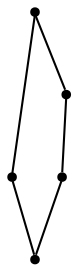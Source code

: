 graph {
  node [shape=point,comment="{\"directed\":false,\"doi\":\"10.1007/978-3-319-73915-1_36\",\"figure\":\"4 (2)\"}"]

  v0 [pos="724.5101844091896,348.63565846328095"]
  v1 [pos="581.041551280256,437.7830078116589"]
  v2 [pos="483.00089707941976,452.56234876518573"]
  v3 [pos="384.96443971415147,437.7830078116589"]
  v4 [pos="241.49576286818075,348.63565846328095"]

  v0 -- v1 [id="-1",pos="724.5101844091896,348.63565846328095 720.3397698286815,353.04255205046763 716.0474244572376,357.33067982607037 711.6425275864684,361.50212428524605 673.2254334153222,397.86990842458596 628.4121765097509,423.2853179696614 581.041551280256,437.7830078116589"]
  v4 -- v0 [id="-6",pos="241.49576286818075,348.63565846328095 724.5101844091896,348.63565846328095 724.5101844091896,348.63565846328095 724.5101844091896,348.63565846328095"]
  v2 -- v1 [id="-8",pos="483.00089707941976,452.56234876518573 516.0540317152086,452.56657065775954 549.1331038957728,447.67492696023294 581.041551280256,437.7830078116589"]
  v3 -- v2 [id="-9",pos="384.96443971415147,437.7830078116589 416.82214100510714,447.6383482220982 449.8985126711628,452.5554784492881 483.00089707941976,452.56234876518573"]
  v4 -- v3 [id="-10",pos="241.49576286818075,348.63565846328095 282.326963552492,391.7664681063151 331.9667422067672,421.55098985097067 384.96443971415147,437.7830078116589"]
}